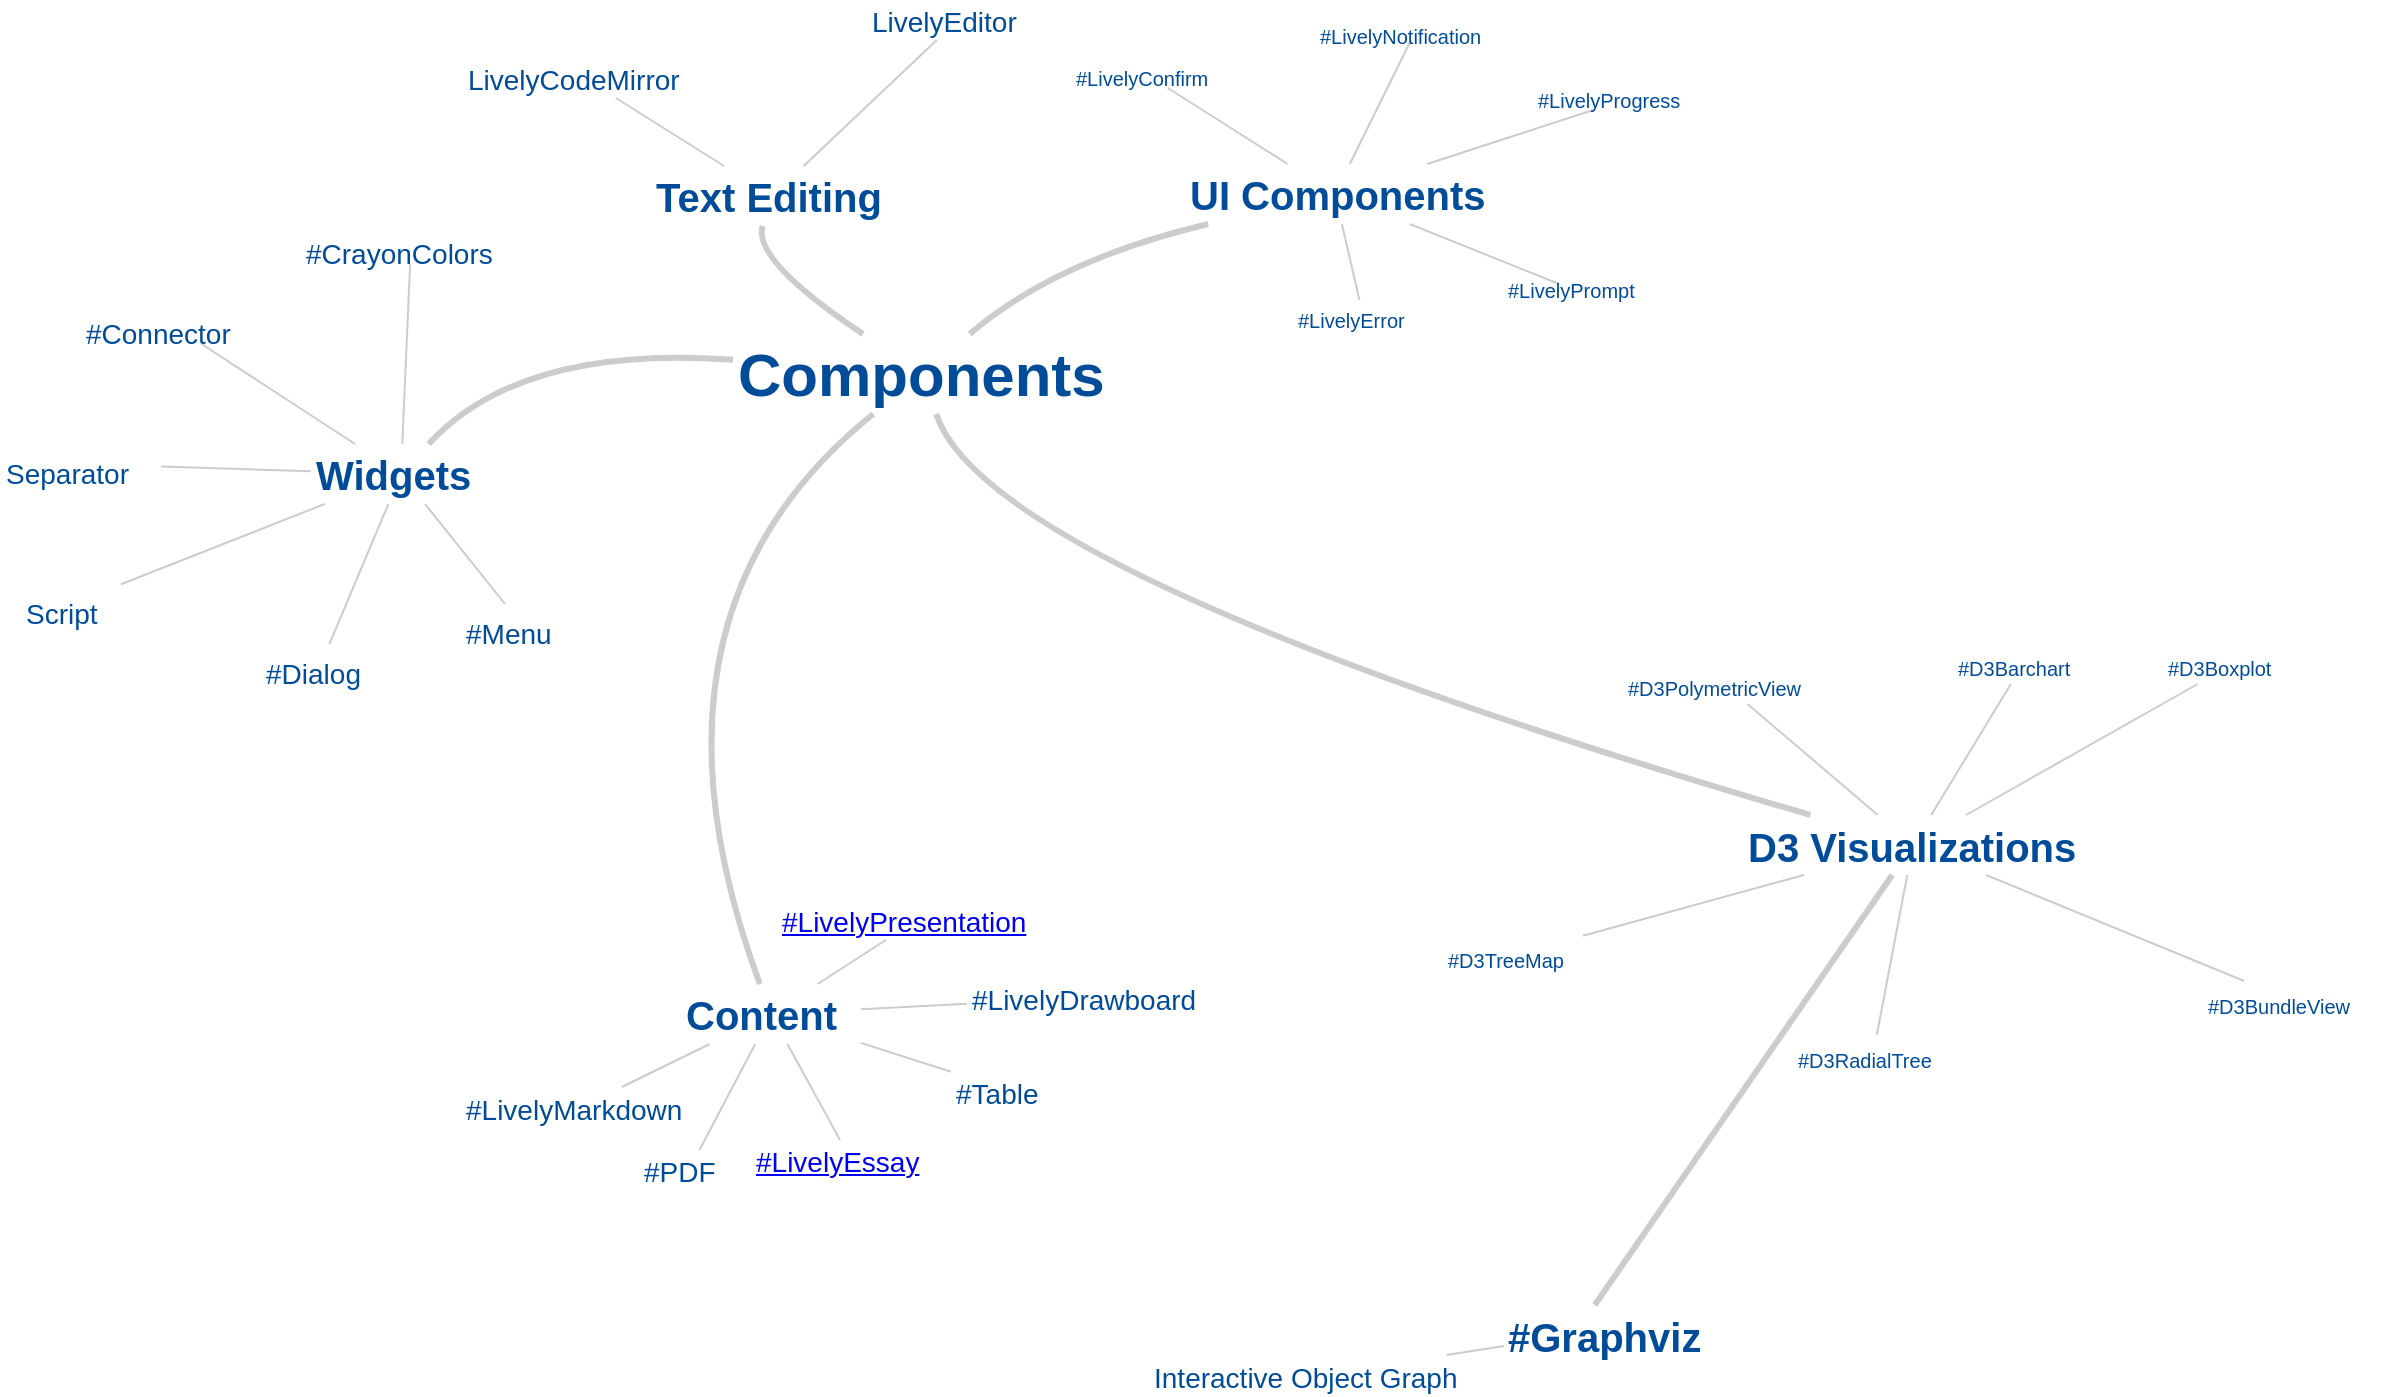 <mxfile version="12.1.7" type="github" pages="1">
  <diagram name="Page-1" id="97a40813-6b03-0c74-37c1-0168de264b11">
    <mxGraphModel dx="1000" dy="826" grid="1" gridSize="10" guides="1" tooltips="1" connect="1" arrows="1" fold="1" page="1" pageScale="1" pageWidth="1300" pageHeight="800" background="#ffffff" math="0" shadow="0">
      <root>
        <mxCell id="0"/>
        <mxCell id="1" parent="0"/>
        <mxCell id="jNn47Qxyokv80VDaubmx-1" style="edgeStyle=none;orthogonalLoop=1;jettySize=auto;html=1;shadow=0;endArrow=none;strokeColor=#CCCCCC;strokeWidth=1;fontSize=14;fontColor=#004C99;" edge="1" parent="1" source="jNn47Qxyokv80VDaubmx-7" target="jNn47Qxyokv80VDaubmx-12">
          <mxGeometry relative="1" as="geometry"/>
        </mxCell>
        <mxCell id="jNn47Qxyokv80VDaubmx-2" style="edgeStyle=none;orthogonalLoop=1;jettySize=auto;html=1;shadow=0;endArrow=none;strokeColor=#CCCCCC;strokeWidth=1;fontSize=14;fontColor=#004C99;" edge="1" parent="1" source="jNn47Qxyokv80VDaubmx-7" target="jNn47Qxyokv80VDaubmx-13">
          <mxGeometry relative="1" as="geometry"/>
        </mxCell>
        <mxCell id="jNn47Qxyokv80VDaubmx-3" style="edgeStyle=none;orthogonalLoop=1;jettySize=auto;html=1;shadow=0;endArrow=none;strokeColor=#CCCCCC;strokeWidth=1;fontSize=14;fontColor=#004C99;" edge="1" parent="1" source="jNn47Qxyokv80VDaubmx-7" target="jNn47Qxyokv80VDaubmx-14">
          <mxGeometry relative="1" as="geometry"/>
        </mxCell>
        <mxCell id="jNn47Qxyokv80VDaubmx-4" style="edgeStyle=none;orthogonalLoop=1;jettySize=auto;html=1;shadow=0;endArrow=none;strokeColor=#CCCCCC;strokeWidth=1;fontSize=14;fontColor=#004C99;" edge="1" parent="1" source="jNn47Qxyokv80VDaubmx-7" target="jNn47Qxyokv80VDaubmx-15">
          <mxGeometry relative="1" as="geometry"/>
        </mxCell>
        <mxCell id="jNn47Qxyokv80VDaubmx-5" style="edgeStyle=none;orthogonalLoop=1;jettySize=auto;html=1;shadow=0;endArrow=none;strokeColor=#CCCCCC;strokeWidth=1;fontSize=14;fontColor=#004C99;" edge="1" parent="1" source="jNn47Qxyokv80VDaubmx-7" target="jNn47Qxyokv80VDaubmx-10">
          <mxGeometry relative="1" as="geometry"/>
        </mxCell>
        <mxCell id="jNn47Qxyokv80VDaubmx-6" style="edgeStyle=none;orthogonalLoop=1;jettySize=auto;html=1;shadow=0;endArrow=none;strokeColor=#CCCCCC;strokeWidth=1;fontSize=14;fontColor=#004C99;" edge="1" parent="1" source="jNn47Qxyokv80VDaubmx-7" target="jNn47Qxyokv80VDaubmx-11">
          <mxGeometry relative="1" as="geometry"/>
        </mxCell>
        <mxCell id="jNn47Qxyokv80VDaubmx-7" value="Widgets" style="text;html=1;fontSize=20;fontColor=#004C99;fontStyle=1;verticalAlign=middle;" vertex="1" parent="1">
          <mxGeometry x="203.5" y="271" width="90" height="30" as="geometry"/>
        </mxCell>
        <mxCell id="jNn47Qxyokv80VDaubmx-8" value="Components" style="text;html=1;fontSize=30;fontColor=#004C99;fontStyle=1;verticalAlign=middle;" vertex="1" parent="1">
          <mxGeometry x="414.5" y="216" width="190" height="40" as="geometry"/>
        </mxCell>
        <mxCell id="jNn47Qxyokv80VDaubmx-9" value="" style="endArrow=none;html=1;shadow=0;strokeColor=#CCCCCC;strokeWidth=3;fontSize=14;fontColor=#004C99;curved=1;verticalAlign=middle;" edge="1" parent="1" source="jNn47Qxyokv80VDaubmx-8" target="jNn47Qxyokv80VDaubmx-7">
          <mxGeometry width="50" height="50" relative="1" as="geometry">
            <mxPoint x="254.5" y="144.675" as="sourcePoint"/>
            <mxPoint x="340.879" y="297.5" as="targetPoint"/>
            <Array as="points">
              <mxPoint x="308.5" y="221"/>
            </Array>
          </mxGeometry>
        </mxCell>
        <mxCell id="jNn47Qxyokv80VDaubmx-10" value="#Connector" style="text;html=1;fontSize=14;fontColor=#004C99;" vertex="1" parent="1">
          <mxGeometry x="88.5" y="201" width="90" height="20" as="geometry"/>
        </mxCell>
        <mxCell id="jNn47Qxyokv80VDaubmx-11" value="#CrayonColors" style="text;html=1;fontSize=14;fontColor=#004C99;" vertex="1" parent="1">
          <mxGeometry x="198.5" y="161" width="110" height="20" as="geometry"/>
        </mxCell>
        <mxCell id="jNn47Qxyokv80VDaubmx-12" value="#Dialog" style="text;html=1;fontSize=14;fontColor=#004C99;" vertex="1" parent="1">
          <mxGeometry x="178.5" y="371" width="60" height="20" as="geometry"/>
        </mxCell>
        <mxCell id="jNn47Qxyokv80VDaubmx-13" value="#Menu" style="text;html=1;fontSize=14;fontColor=#004C99;" vertex="1" parent="1">
          <mxGeometry x="278.5" y="351" width="60" height="20" as="geometry"/>
        </mxCell>
        <mxCell id="jNn47Qxyokv80VDaubmx-14" value="Separator" style="text;html=1;fontSize=14;fontColor=#004C99;" vertex="1" parent="1">
          <mxGeometry x="48.5" y="271" width="80" height="20" as="geometry"/>
        </mxCell>
        <mxCell id="jNn47Qxyokv80VDaubmx-15" value="Script" style="text;html=1;fontSize=14;fontColor=#004C99;" vertex="1" parent="1">
          <mxGeometry x="58.5" y="341" width="50" height="20" as="geometry"/>
        </mxCell>
        <mxCell id="jNn47Qxyokv80VDaubmx-16" style="edgeStyle=none;orthogonalLoop=1;jettySize=auto;html=1;shadow=0;endArrow=none;strokeColor=#CCCCCC;strokeWidth=1;fontSize=14;fontColor=#004C99;" edge="1" parent="1" source="jNn47Qxyokv80VDaubmx-18" target="jNn47Qxyokv80VDaubmx-20">
          <mxGeometry relative="1" as="geometry"/>
        </mxCell>
        <mxCell id="jNn47Qxyokv80VDaubmx-17" style="edgeStyle=none;orthogonalLoop=1;jettySize=auto;html=1;shadow=0;endArrow=none;strokeColor=#CCCCCC;strokeWidth=1;fontSize=14;fontColor=#004C99;" edge="1" parent="1" source="jNn47Qxyokv80VDaubmx-18" target="jNn47Qxyokv80VDaubmx-21">
          <mxGeometry relative="1" as="geometry"/>
        </mxCell>
        <mxCell id="jNn47Qxyokv80VDaubmx-18" value="Text Editing" style="text;html=1;fontSize=20;fontColor=#004C99;fontStyle=1;verticalAlign=middle;" vertex="1" parent="1">
          <mxGeometry x="374" y="132" width="120" height="30" as="geometry"/>
        </mxCell>
        <mxCell id="jNn47Qxyokv80VDaubmx-19" value="" style="endArrow=none;html=1;shadow=0;strokeColor=#CCCCCC;strokeWidth=3;fontSize=14;fontColor=#004C99;curved=1;verticalAlign=middle;" edge="1" parent="1" source="jNn47Qxyokv80VDaubmx-8" target="jNn47Qxyokv80VDaubmx-18">
          <mxGeometry width="50" height="50" relative="1" as="geometry">
            <mxPoint x="424.5" y="238.26" as="sourcePoint"/>
            <mxPoint x="275.643" y="281" as="targetPoint"/>
            <Array as="points">
              <mxPoint x="424" y="179"/>
            </Array>
          </mxGeometry>
        </mxCell>
        <mxCell id="jNn47Qxyokv80VDaubmx-20" value="LivelyCodeMirror" style="text;html=1;resizable=0;points=[];autosize=1;align=left;verticalAlign=top;spacingTop=-4;fontSize=14;fontColor=#004C99;" vertex="1" parent="1">
          <mxGeometry x="280" y="78" width="120" height="20" as="geometry"/>
        </mxCell>
        <mxCell id="jNn47Qxyokv80VDaubmx-21" value="LivelyEditor" style="text;html=1;resizable=0;points=[];autosize=1;align=left;verticalAlign=top;spacingTop=-4;fontSize=14;fontColor=#004C99;" vertex="1" parent="1">
          <mxGeometry x="482" y="49" width="90" height="20" as="geometry"/>
        </mxCell>
        <mxCell id="jNn47Qxyokv80VDaubmx-22" style="edgeStyle=none;orthogonalLoop=1;jettySize=auto;html=1;shadow=0;endArrow=none;strokeColor=#CCCCCC;strokeWidth=1;fontSize=14;fontColor=#004C99;" edge="1" parent="1" source="jNn47Qxyokv80VDaubmx-28" target="jNn47Qxyokv80VDaubmx-30">
          <mxGeometry relative="1" as="geometry"/>
        </mxCell>
        <mxCell id="jNn47Qxyokv80VDaubmx-23" style="edgeStyle=none;orthogonalLoop=1;jettySize=auto;html=1;shadow=0;endArrow=none;strokeColor=#CCCCCC;strokeWidth=1;fontSize=14;fontColor=#004C99;" edge="1" parent="1" source="jNn47Qxyokv80VDaubmx-28" target="jNn47Qxyokv80VDaubmx-33">
          <mxGeometry relative="1" as="geometry"/>
        </mxCell>
        <mxCell id="jNn47Qxyokv80VDaubmx-24" style="edgeStyle=none;orthogonalLoop=1;jettySize=auto;html=1;shadow=0;endArrow=none;strokeColor=#CCCCCC;strokeWidth=1;fontSize=14;fontColor=#004C99;" edge="1" parent="1" source="jNn47Qxyokv80VDaubmx-28" target="jNn47Qxyokv80VDaubmx-32">
          <mxGeometry relative="1" as="geometry"/>
        </mxCell>
        <mxCell id="jNn47Qxyokv80VDaubmx-25" style="edgeStyle=none;orthogonalLoop=1;jettySize=auto;html=1;shadow=0;endArrow=none;strokeColor=#CCCCCC;strokeWidth=1;fontSize=14;fontColor=#004C99;" edge="1" parent="1" source="jNn47Qxyokv80VDaubmx-28" target="jNn47Qxyokv80VDaubmx-34">
          <mxGeometry relative="1" as="geometry"/>
        </mxCell>
        <mxCell id="jNn47Qxyokv80VDaubmx-26" style="edgeStyle=none;orthogonalLoop=1;jettySize=auto;html=1;shadow=0;endArrow=none;strokeColor=#CCCCCC;strokeWidth=1;fontSize=14;fontColor=#004C99;" edge="1" parent="1" source="jNn47Qxyokv80VDaubmx-28" target="jNn47Qxyokv80VDaubmx-35">
          <mxGeometry relative="1" as="geometry"/>
        </mxCell>
        <mxCell id="jNn47Qxyokv80VDaubmx-27" style="edgeStyle=none;orthogonalLoop=1;jettySize=auto;html=1;shadow=0;endArrow=none;strokeColor=#CCCCCC;strokeWidth=1;fontSize=14;fontColor=#004C99;" edge="1" parent="1" source="jNn47Qxyokv80VDaubmx-28" target="jNn47Qxyokv80VDaubmx-31">
          <mxGeometry relative="1" as="geometry"/>
        </mxCell>
        <mxCell id="jNn47Qxyokv80VDaubmx-28" value="Content" style="text;html=1;fontSize=20;fontColor=#004C99;fontStyle=1;verticalAlign=middle;" vertex="1" parent="1">
          <mxGeometry x="388.5" y="541" width="90" height="30" as="geometry"/>
        </mxCell>
        <mxCell id="jNn47Qxyokv80VDaubmx-29" value="" style="endArrow=none;html=1;shadow=0;strokeColor=#CCCCCC;strokeWidth=3;fontSize=14;fontColor=#004C99;curved=1;verticalAlign=middle;" edge="1" parent="1" source="jNn47Qxyokv80VDaubmx-8" target="jNn47Qxyokv80VDaubmx-28">
          <mxGeometry width="50" height="50" relative="1" as="geometry">
            <mxPoint x="424.5" y="238.91" as="sourcePoint"/>
            <mxPoint x="275.643" y="281" as="targetPoint"/>
            <Array as="points">
              <mxPoint x="359.5" y="356.5"/>
            </Array>
          </mxGeometry>
        </mxCell>
        <mxCell id="jNn47Qxyokv80VDaubmx-30" value="&lt;div&gt;#LivelyMarkdown&lt;/div&gt;" style="text;html=1;resizable=0;points=[];autosize=1;align=left;verticalAlign=top;spacingTop=-4;fontSize=14;fontColor=#004C99;" vertex="1" parent="1">
          <mxGeometry x="278.5" y="592.5" width="120" height="20" as="geometry"/>
        </mxCell>
        <mxCell id="jNn47Qxyokv80VDaubmx-31" value="&lt;a&gt;#LivelyPresentation&lt;br&gt;&lt;/a&gt;" style="text;html=1;resizable=0;points=[];autosize=1;align=left;verticalAlign=top;spacingTop=-4;fontSize=14;fontColor=#004C99;" vertex="1" parent="1">
          <mxGeometry x="436.5" y="499" width="140" height="20" as="geometry"/>
        </mxCell>
        <mxCell id="jNn47Qxyokv80VDaubmx-32" value="&lt;a&gt;#LivelyEssay&lt;/a&gt;" style="text;html=1;resizable=0;points=[];autosize=1;align=left;verticalAlign=top;spacingTop=-4;fontSize=14;fontColor=#004C99;" vertex="1" parent="1">
          <mxGeometry x="423.5" y="619" width="100" height="20" as="geometry"/>
        </mxCell>
        <mxCell id="jNn47Qxyokv80VDaubmx-33" value="#PDF" style="text;html=1;resizable=0;points=[];autosize=1;align=left;verticalAlign=top;spacingTop=-4;fontSize=14;fontColor=#004C99;" vertex="1" parent="1">
          <mxGeometry x="367.5" y="624" width="50" height="20" as="geometry"/>
        </mxCell>
        <mxCell id="jNn47Qxyokv80VDaubmx-34" value="#Table" style="text;html=1;resizable=0;points=[];autosize=1;align=left;verticalAlign=top;spacingTop=-4;fontSize=14;fontColor=#004C99;" vertex="1" parent="1">
          <mxGeometry x="523.5" y="584.5" width="60" height="20" as="geometry"/>
        </mxCell>
        <mxCell id="jNn47Qxyokv80VDaubmx-35" value="#LivelyDrawboard&amp;nbsp;" style="text;html=1;resizable=0;points=[];autosize=1;align=left;verticalAlign=top;spacingTop=-4;fontSize=14;fontColor=#004C99;" vertex="1" parent="1">
          <mxGeometry x="531.5" y="537.5" width="130" height="20" as="geometry"/>
        </mxCell>
        <mxCell id="jNn47Qxyokv80VDaubmx-36" style="edgeStyle=none;orthogonalLoop=1;jettySize=auto;html=1;shadow=0;endArrow=none;strokeColor=#CCCCCC;strokeWidth=1;fontSize=14;fontColor=#004C99;verticalAlign=middle;" edge="1" parent="1" source="jNn47Qxyokv80VDaubmx-41" target="jNn47Qxyokv80VDaubmx-45">
          <mxGeometry relative="1" as="geometry">
            <mxPoint x="605" y="99" as="targetPoint"/>
          </mxGeometry>
        </mxCell>
        <mxCell id="jNn47Qxyokv80VDaubmx-37" style="edgeStyle=none;orthogonalLoop=1;jettySize=auto;html=1;shadow=0;endArrow=none;strokeColor=#CCCCCC;strokeWidth=1;fontSize=14;fontColor=#004C99;verticalAlign=middle;" edge="1" parent="1" source="jNn47Qxyokv80VDaubmx-41" target="jNn47Qxyokv80VDaubmx-47">
          <mxGeometry relative="1" as="geometry">
            <mxPoint x="753.918" y="94" as="targetPoint"/>
          </mxGeometry>
        </mxCell>
        <mxCell id="jNn47Qxyokv80VDaubmx-38" style="edgeStyle=none;orthogonalLoop=1;jettySize=auto;html=1;shadow=0;endArrow=none;strokeColor=#CCCCCC;strokeWidth=1;fontSize=14;fontColor=#004C99;verticalAlign=middle;" edge="1" parent="1" source="jNn47Qxyokv80VDaubmx-41" target="jNn47Qxyokv80VDaubmx-46">
          <mxGeometry relative="1" as="geometry"/>
        </mxCell>
        <mxCell id="jNn47Qxyokv80VDaubmx-39" style="edgeStyle=none;orthogonalLoop=1;jettySize=auto;html=1;shadow=0;endArrow=none;strokeColor=#CCCCCC;strokeWidth=1;fontSize=14;fontColor=#004C99;verticalAlign=middle;" edge="1" parent="1" source="jNn47Qxyokv80VDaubmx-41" target="jNn47Qxyokv80VDaubmx-43">
          <mxGeometry relative="1" as="geometry"/>
        </mxCell>
        <mxCell id="jNn47Qxyokv80VDaubmx-40" style="edgeStyle=none;orthogonalLoop=1;jettySize=auto;html=1;shadow=0;endArrow=none;strokeColor=#CCCCCC;strokeWidth=1;fontSize=14;fontColor=#004C99;verticalAlign=middle;" edge="1" parent="1" source="jNn47Qxyokv80VDaubmx-41" target="jNn47Qxyokv80VDaubmx-44">
          <mxGeometry relative="1" as="geometry"/>
        </mxCell>
        <mxCell id="jNn47Qxyokv80VDaubmx-41" value="UI Components" style="text;html=1;fontSize=20;fontColor=#004C99;fontStyle=1;verticalAlign=middle;" vertex="1" parent="1">
          <mxGeometry x="640.5" y="131" width="150" height="30" as="geometry"/>
        </mxCell>
        <mxCell id="jNn47Qxyokv80VDaubmx-42" value="" style="endArrow=none;html=1;shadow=0;strokeColor=#CCCCCC;strokeWidth=3;fontSize=14;fontColor=#004C99;curved=1;verticalAlign=middle;" edge="1" parent="1" source="jNn47Qxyokv80VDaubmx-8" target="jNn47Qxyokv80VDaubmx-41">
          <mxGeometry width="50" height="50" relative="1" as="geometry">
            <mxPoint x="512.389" y="266" as="sourcePoint"/>
            <mxPoint x="521.5" y="351.0" as="targetPoint"/>
            <Array as="points">
              <mxPoint x="576" y="179"/>
            </Array>
          </mxGeometry>
        </mxCell>
        <mxCell id="jNn47Qxyokv80VDaubmx-43" value="&lt;div style=&quot;font-size: 10px;&quot;&gt;&lt;span style=&quot;font-size: 10px;&quot;&gt;#LivelyPrompt&lt;/span&gt;&lt;br style=&quot;font-size: 10px;&quot;&gt;&lt;/div&gt;" style="text;html=1;resizable=0;points=[];autosize=1;align=left;verticalAlign=middle;spacingTop=-4;fontSize=10;fontColor=#004C99;" vertex="1" parent="1">
          <mxGeometry x="800" y="191" width="80" height="10" as="geometry"/>
        </mxCell>
        <mxCell id="jNn47Qxyokv80VDaubmx-44" value="#LivelyError" style="text;html=1;fontSize=10;fontColor=#004C99;verticalAlign=middle;" vertex="1" parent="1">
          <mxGeometry x="695" y="199" width="70" height="20" as="geometry"/>
        </mxCell>
        <mxCell id="jNn47Qxyokv80VDaubmx-45" value="#LivelyConfirm&lt;br style=&quot;font-size: 10px;&quot;&gt;" style="text;html=1;resizable=0;points=[];autosize=1;align=left;verticalAlign=middle;fontSize=10;fontColor=#004C99;" vertex="1" parent="1">
          <mxGeometry x="584" y="83" width="80" height="10" as="geometry"/>
        </mxCell>
        <mxCell id="jNn47Qxyokv80VDaubmx-46" value="&lt;div style=&quot;font-size: 10px&quot;&gt;#LivelyProgress&lt;/div&gt;" style="text;html=1;resizable=0;points=[];autosize=1;align=left;verticalAlign=middle;fontSize=10;fontColor=#004C99;" vertex="1" parent="1">
          <mxGeometry x="815" y="94" width="90" height="10" as="geometry"/>
        </mxCell>
        <mxCell id="jNn47Qxyokv80VDaubmx-47" value="#LivelyNotification" style="text;html=1;resizable=0;points=[];autosize=1;align=left;verticalAlign=top;spacingTop=-4;fontSize=10;fontColor=#004C99;" vertex="1" parent="1">
          <mxGeometry x="706" y="59" width="100" height="10" as="geometry"/>
        </mxCell>
        <mxCell id="jNn47Qxyokv80VDaubmx-48" style="edgeStyle=none;orthogonalLoop=1;jettySize=auto;html=1;shadow=0;endArrow=none;strokeColor=#CCCCCC;strokeWidth=1;fontSize=10;fontColor=#004C99;" edge="1" parent="1" source="jNn47Qxyokv80VDaubmx-54" target="jNn47Qxyokv80VDaubmx-56">
          <mxGeometry relative="1" as="geometry"/>
        </mxCell>
        <mxCell id="jNn47Qxyokv80VDaubmx-49" style="edgeStyle=none;orthogonalLoop=1;jettySize=auto;html=1;shadow=0;endArrow=none;strokeColor=#CCCCCC;strokeWidth=1;fontSize=10;fontColor=#004C99;" edge="1" parent="1" source="jNn47Qxyokv80VDaubmx-54" target="jNn47Qxyokv80VDaubmx-59">
          <mxGeometry relative="1" as="geometry"/>
        </mxCell>
        <mxCell id="jNn47Qxyokv80VDaubmx-50" style="edgeStyle=none;orthogonalLoop=1;jettySize=auto;html=1;shadow=0;endArrow=none;strokeColor=#CCCCCC;strokeWidth=1;fontSize=10;fontColor=#004C99;" edge="1" parent="1" source="jNn47Qxyokv80VDaubmx-54" target="jNn47Qxyokv80VDaubmx-60">
          <mxGeometry relative="1" as="geometry"/>
        </mxCell>
        <mxCell id="jNn47Qxyokv80VDaubmx-51" style="edgeStyle=none;orthogonalLoop=1;jettySize=auto;html=1;shadow=0;endArrow=none;strokeColor=#CCCCCC;strokeWidth=1;fontSize=10;fontColor=#004C99;" edge="1" parent="1" source="jNn47Qxyokv80VDaubmx-54" target="jNn47Qxyokv80VDaubmx-61">
          <mxGeometry relative="1" as="geometry"/>
        </mxCell>
        <mxCell id="jNn47Qxyokv80VDaubmx-52" style="edgeStyle=none;orthogonalLoop=1;jettySize=auto;html=1;shadow=0;endArrow=none;strokeColor=#CCCCCC;strokeWidth=1;fontSize=10;fontColor=#004C99;" edge="1" parent="1" source="jNn47Qxyokv80VDaubmx-54" target="jNn47Qxyokv80VDaubmx-57">
          <mxGeometry relative="1" as="geometry"/>
        </mxCell>
        <mxCell id="jNn47Qxyokv80VDaubmx-53" style="edgeStyle=none;orthogonalLoop=1;jettySize=auto;html=1;shadow=0;endArrow=none;strokeColor=#CCCCCC;strokeWidth=1;fontSize=10;fontColor=#004C99;" edge="1" parent="1" source="jNn47Qxyokv80VDaubmx-54" target="jNn47Qxyokv80VDaubmx-62">
          <mxGeometry relative="1" as="geometry"/>
        </mxCell>
        <mxCell id="jNn47Qxyokv80VDaubmx-54" value="D3 Visualizations" style="text;html=1;fontSize=20;fontColor=#004C99;fontStyle=1;verticalAlign=middle;" vertex="1" parent="1">
          <mxGeometry x="919.5" y="456.5" width="170" height="30" as="geometry"/>
        </mxCell>
        <mxCell id="jNn47Qxyokv80VDaubmx-55" value="" style="endArrow=none;html=1;shadow=0;strokeColor=#CCCCCC;strokeWidth=3;fontSize=14;fontColor=#004C99;curved=1;verticalAlign=middle;" edge="1" parent="1" source="jNn47Qxyokv80VDaubmx-8" target="jNn47Qxyokv80VDaubmx-54">
          <mxGeometry width="50" height="50" relative="1" as="geometry">
            <mxPoint x="542.833" y="226" as="sourcePoint"/>
            <mxPoint x="662.091" y="171" as="targetPoint"/>
            <Array as="points">
              <mxPoint x="542.5" y="336.5"/>
            </Array>
          </mxGeometry>
        </mxCell>
        <mxCell id="jNn47Qxyokv80VDaubmx-56" value="#D3PolymetricView" style="text;html=1;fontSize=10;fontColor=#004C99;" vertex="1" parent="1">
          <mxGeometry x="860" y="381" width="100" height="20" as="geometry"/>
        </mxCell>
        <mxCell id="jNn47Qxyokv80VDaubmx-57" value="#D3Barchart" style="text;html=1;fontSize=10;fontColor=#004C99;" vertex="1" parent="1">
          <mxGeometry x="1024.5" y="371" width="70" height="20" as="geometry"/>
        </mxCell>
        <mxCell id="jNn47Qxyokv80VDaubmx-58" value="" style="shape=image;verticalLabelPosition=bottom;labelBackgroundColor=#ffffff;verticalAlign=top;aspect=fixed;imageAspect=0;image=https://lively-kernel.org/lively4/lively4-jens/doc/presentation/treemap_filesize.png;" vertex="1" parent="1">
          <mxGeometry x="715.5" y="539.5" width="114" height="68" as="geometry"/>
        </mxCell>
        <mxCell id="jNn47Qxyokv80VDaubmx-59" value="#D3TreeMap" style="text;html=1;fontSize=10;fontColor=#004C99;" vertex="1" parent="1">
          <mxGeometry x="769.5" y="516.5" width="70" height="20" as="geometry"/>
        </mxCell>
        <mxCell id="jNn47Qxyokv80VDaubmx-60" value="#D3RadialTree" style="text;html=1;fontSize=10;fontColor=#004C99;" vertex="1" parent="1">
          <mxGeometry x="944.5" y="566.5" width="80" height="20" as="geometry"/>
        </mxCell>
        <mxCell id="jNn47Qxyokv80VDaubmx-61" value="#D3Boxplot" style="text;html=1;fontSize=10;fontColor=#004C99;" vertex="1" parent="1">
          <mxGeometry x="1129.5" y="371" width="70" height="20" as="geometry"/>
        </mxCell>
        <mxCell id="jNn47Qxyokv80VDaubmx-62" value="#D3BundleView" style="text;html=1;fontSize=10;fontColor=#004C99;" vertex="1" parent="1">
          <mxGeometry x="1149.5" y="539.5" width="90" height="20" as="geometry"/>
        </mxCell>
        <mxCell id="jNn47Qxyokv80VDaubmx-63" value="" style="shape=image;verticalLabelPosition=bottom;labelBackgroundColor=#ffffff;verticalAlign=top;aspect=fixed;imageAspect=0;image=https://lively-kernel.org/lively4/lively4-jens/src/components/d3/d3-radialtree.png;" vertex="1" parent="1">
          <mxGeometry x="937.5" y="591.5" width="102" height="107" as="geometry"/>
        </mxCell>
        <mxCell id="jNn47Qxyokv80VDaubmx-64" value="" style="shape=image;verticalLabelPosition=bottom;labelBackgroundColor=#ffffff;verticalAlign=top;aspect=fixed;imageAspect=0;image=https://lively-kernel.org/lively4/lively4-jens/src/components/d3/d3-barchart.png;" vertex="1" parent="1">
          <mxGeometry x="1001.5" y="340" width="103" height="33" as="geometry"/>
        </mxCell>
        <mxCell id="jNn47Qxyokv80VDaubmx-65" value="" style="shape=image;verticalLabelPosition=bottom;labelBackgroundColor=#ffffff;verticalAlign=top;aspect=fixed;imageAspect=0;image=https://lively-kernel.org/lively4/lively4-jens/src/components/d3/d3-boxplot.png;" vertex="1" parent="1">
          <mxGeometry x="1129.5" y="306.5" width="120" height="67" as="geometry"/>
        </mxCell>
        <mxCell id="jNn47Qxyokv80VDaubmx-66" value="" style="shape=image;verticalLabelPosition=bottom;labelBackgroundColor=#ffffff;verticalAlign=top;aspect=fixed;imageAspect=0;image=https://lively-kernel.org/lively4/lively4-jens/doc/presentation/bundleview_modules_contextjs.png;" vertex="1" parent="1">
          <mxGeometry x="1149.5" y="560.5" width="91" height="86" as="geometry"/>
        </mxCell>
        <mxCell id="jNn47Qxyokv80VDaubmx-67" value="" style="shape=image;verticalLabelPosition=bottom;labelBackgroundColor=#ffffff;verticalAlign=top;aspect=fixed;imageAspect=0;image=https://lively-kernel.org/lively4/lively4-jens/doc/presentation/d3_polymetricview.png;" vertex="1" parent="1">
          <mxGeometry x="839.5" y="320.5" width="111" height="61" as="geometry"/>
        </mxCell>
        <mxCell id="jNn47Qxyokv80VDaubmx-68" value="#Graphviz" style="text;html=1;fontSize=20;fontColor=#004C99;fontStyle=1;verticalAlign=middle;" vertex="1" parent="1">
          <mxGeometry x="800" y="701.5" width="70" height="30" as="geometry"/>
        </mxCell>
        <mxCell id="jNn47Qxyokv80VDaubmx-69" value="Interactive Object Graph" style="text;html=1;fontSize=14;fontColor=#004C99;spacingTop=-4;" vertex="1" parent="1">
          <mxGeometry x="622.5" y="726.5" width="170" height="20" as="geometry"/>
        </mxCell>
        <mxCell id="jNn47Qxyokv80VDaubmx-70" style="edgeStyle=none;orthogonalLoop=1;jettySize=auto;html=1;shadow=0;endArrow=none;strokeColor=#CCCCCC;strokeWidth=1;fontSize=14;fontColor=#004C99;" edge="1" parent="1" source="jNn47Qxyokv80VDaubmx-68" target="jNn47Qxyokv80VDaubmx-69">
          <mxGeometry relative="1" as="geometry">
            <mxPoint x="418.5" y="545.438" as="sourcePoint"/>
            <mxPoint x="463.5" y="559.875" as="targetPoint"/>
          </mxGeometry>
        </mxCell>
        <mxCell id="jNn47Qxyokv80VDaubmx-71" value="" style="endArrow=none;html=1;shadow=0;strokeColor=#CCCCCC;strokeWidth=3;fontSize=14;fontColor=#004C99;curved=1;verticalAlign=middle;" edge="1" parent="1" source="jNn47Qxyokv80VDaubmx-68" target="jNn47Qxyokv80VDaubmx-54">
          <mxGeometry width="50" height="50" relative="1" as="geometry">
            <mxPoint x="526.067" y="266" as="sourcePoint"/>
            <mxPoint x="963.167" y="466.5" as="targetPoint"/>
          </mxGeometry>
        </mxCell>
      </root>
    </mxGraphModel>
  </diagram>
</mxfile>
